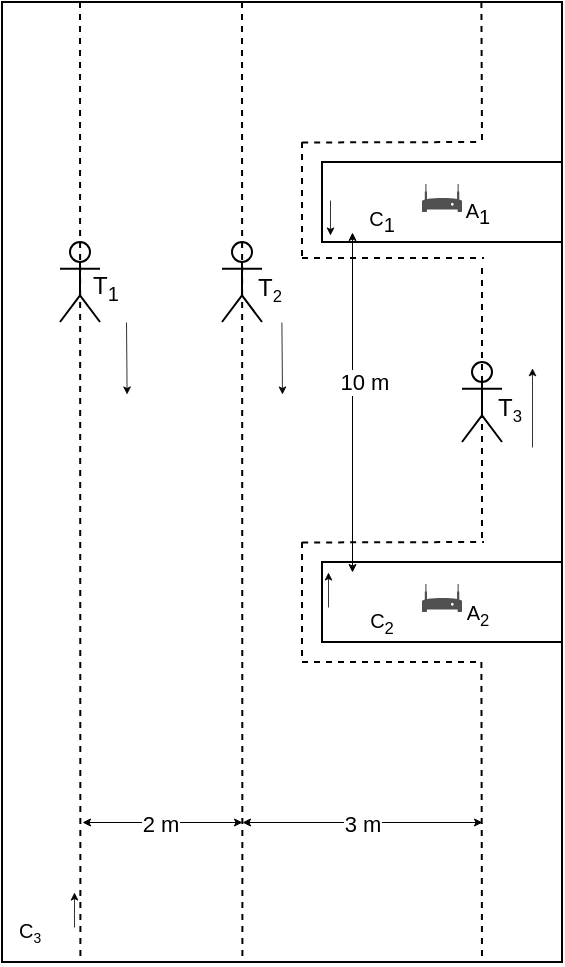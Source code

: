 <mxfile version="20.3.2" type="device"><diagram id="DNpBFHTpIQ_suEtejqBs" name="Page-1"><mxGraphModel dx="618" dy="315" grid="1" gridSize="10" guides="1" tooltips="1" connect="1" arrows="1" fold="1" page="1" pageScale="1" pageWidth="827" pageHeight="1169" math="0" shadow="0"><root><mxCell id="0"/><mxCell id="1" parent="0"/><mxCell id="hPSDTdg6aUk5pvEYdPPT-1" value="" style="rounded=0;whiteSpace=wrap;html=1;" vertex="1" parent="1"><mxGeometry x="320" y="80" width="280" height="480" as="geometry"/></mxCell><mxCell id="hPSDTdg6aUk5pvEYdPPT-2" value="" style="rounded=0;whiteSpace=wrap;html=1;" vertex="1" parent="1"><mxGeometry x="480" y="160" width="120" height="40" as="geometry"/></mxCell><mxCell id="hPSDTdg6aUk5pvEYdPPT-3" value="" style="rounded=0;whiteSpace=wrap;html=1;" vertex="1" parent="1"><mxGeometry x="480" y="360" width="120" height="40" as="geometry"/></mxCell><mxCell id="hPSDTdg6aUk5pvEYdPPT-4" value="" style="shape=umlActor;verticalLabelPosition=bottom;verticalAlign=top;html=1;outlineConnect=0;" vertex="1" parent="1"><mxGeometry x="349" y="200" width="20" height="40" as="geometry"/></mxCell><mxCell id="hPSDTdg6aUk5pvEYdPPT-5" value="" style="shape=umlActor;verticalLabelPosition=bottom;verticalAlign=top;html=1;outlineConnect=0;" vertex="1" parent="1"><mxGeometry x="550" y="260" width="20" height="40" as="geometry"/></mxCell><mxCell id="hPSDTdg6aUk5pvEYdPPT-8" value="" style="shape=image;html=1;verticalAlign=top;verticalLabelPosition=bottom;labelBackgroundColor=#ffffff;imageAspect=0;aspect=fixed;image=https://cdn3.iconfinder.com/data/icons/summertime-6/512/camera-128.png" vertex="1" parent="1"><mxGeometry x="480" y="165" width="30" height="30" as="geometry"/></mxCell><mxCell id="hPSDTdg6aUk5pvEYdPPT-9" value="" style="shape=image;html=1;verticalAlign=top;verticalLabelPosition=bottom;labelBackgroundColor=#ffffff;imageAspect=0;aspect=fixed;image=https://cdn3.iconfinder.com/data/icons/summertime-6/512/camera-128.png" vertex="1" parent="1"><mxGeometry x="480" y="365" width="30" height="30" as="geometry"/></mxCell><mxCell id="hPSDTdg6aUk5pvEYdPPT-10" value="" style="shape=image;html=1;verticalAlign=top;verticalLabelPosition=bottom;labelBackgroundColor=#ffffff;imageAspect=0;aspect=fixed;image=https://cdn3.iconfinder.com/data/icons/summertime-6/512/camera-128.png" vertex="1" parent="1"><mxGeometry x="330" y="520" width="30" height="30" as="geometry"/></mxCell><mxCell id="hPSDTdg6aUk5pvEYdPPT-11" value="" style="shape=umlActor;verticalLabelPosition=bottom;verticalAlign=top;html=1;outlineConnect=0;" vertex="1" parent="1"><mxGeometry x="430" y="200" width="20" height="40" as="geometry"/></mxCell><mxCell id="hPSDTdg6aUk5pvEYdPPT-12" value="" style="endArrow=none;dashed=1;html=1;strokeWidth=1;rounded=0;entryX=0.14;entryY=1;entryDx=0;entryDy=0;entryPerimeter=0;" edge="1" parent="1" target="hPSDTdg6aUk5pvEYdPPT-1"><mxGeometry width="50" height="50" relative="1" as="geometry"><mxPoint x="359" y="80" as="sourcePoint"/><mxPoint x="520" y="450" as="targetPoint"/></mxGeometry></mxCell><mxCell id="hPSDTdg6aUk5pvEYdPPT-13" value="" style="endArrow=none;dashed=1;html=1;strokeWidth=1;rounded=0;entryX=0.14;entryY=1;entryDx=0;entryDy=0;entryPerimeter=0;" edge="1" parent="1"><mxGeometry width="50" height="50" relative="1" as="geometry"><mxPoint x="440" y="80" as="sourcePoint"/><mxPoint x="440.2" y="560" as="targetPoint"/></mxGeometry></mxCell><mxCell id="hPSDTdg6aUk5pvEYdPPT-14" value="" style="endArrow=none;dashed=1;html=1;strokeWidth=1;rounded=0;" edge="1" parent="1"><mxGeometry width="50" height="50" relative="1" as="geometry"><mxPoint x="560" y="213" as="sourcePoint"/><mxPoint x="560" y="350" as="targetPoint"/></mxGeometry></mxCell><mxCell id="hPSDTdg6aUk5pvEYdPPT-17" value="" style="endArrow=none;dashed=1;html=1;strokeWidth=1;rounded=0;exitX=0.536;exitY=0.563;exitDx=0;exitDy=0;exitPerimeter=0;" edge="1" parent="1" source="hPSDTdg6aUk5pvEYdPPT-1"><mxGeometry width="50" height="50" relative="1" as="geometry"><mxPoint x="470" y="280" as="sourcePoint"/><mxPoint x="561" y="350" as="targetPoint"/></mxGeometry></mxCell><mxCell id="hPSDTdg6aUk5pvEYdPPT-18" value="" style="endArrow=none;dashed=1;html=1;strokeWidth=1;rounded=0;" edge="1" parent="1"><mxGeometry width="50" height="50" relative="1" as="geometry"><mxPoint x="470" y="350" as="sourcePoint"/><mxPoint x="470" y="410" as="targetPoint"/></mxGeometry></mxCell><mxCell id="hPSDTdg6aUk5pvEYdPPT-19" value="" style="endArrow=none;dashed=1;html=1;strokeWidth=1;rounded=0;" edge="1" parent="1"><mxGeometry width="50" height="50" relative="1" as="geometry"><mxPoint x="470" y="410" as="sourcePoint"/><mxPoint x="560" y="410" as="targetPoint"/></mxGeometry></mxCell><mxCell id="hPSDTdg6aUk5pvEYdPPT-20" value="" style="endArrow=none;dashed=1;html=1;strokeWidth=1;rounded=0;entryX=0.75;entryY=1;entryDx=0;entryDy=0;" edge="1" parent="1"><mxGeometry width="50" height="50" relative="1" as="geometry"><mxPoint x="559.7" y="410" as="sourcePoint"/><mxPoint x="560.0" y="560" as="targetPoint"/></mxGeometry></mxCell><mxCell id="hPSDTdg6aUk5pvEYdPPT-21" value="" style="endArrow=none;dashed=1;html=1;strokeWidth=1;rounded=0;exitX=0.536;exitY=0.563;exitDx=0;exitDy=0;exitPerimeter=0;" edge="1" parent="1"><mxGeometry width="50" height="50" relative="1" as="geometry"><mxPoint x="470.08" y="150.24" as="sourcePoint"/><mxPoint x="560" y="150" as="targetPoint"/></mxGeometry></mxCell><mxCell id="hPSDTdg6aUk5pvEYdPPT-22" value="" style="endArrow=none;dashed=1;html=1;strokeWidth=1;rounded=0;" edge="1" parent="1"><mxGeometry width="50" height="50" relative="1" as="geometry"><mxPoint x="470" y="150" as="sourcePoint"/><mxPoint x="470" y="210" as="targetPoint"/></mxGeometry></mxCell><mxCell id="hPSDTdg6aUk5pvEYdPPT-23" value="" style="endArrow=none;dashed=1;html=1;strokeWidth=1;rounded=0;" edge="1" parent="1"><mxGeometry width="50" height="50" relative="1" as="geometry"><mxPoint x="470" y="208" as="sourcePoint"/><mxPoint x="561" y="208" as="targetPoint"/></mxGeometry></mxCell><mxCell id="hPSDTdg6aUk5pvEYdPPT-24" value="" style="endArrow=none;dashed=1;html=1;strokeWidth=1;rounded=0;" edge="1" parent="1"><mxGeometry width="50" height="50" relative="1" as="geometry"><mxPoint x="559.7" y="80" as="sourcePoint"/><mxPoint x="560" y="150" as="targetPoint"/></mxGeometry></mxCell><mxCell id="hPSDTdg6aUk5pvEYdPPT-25" value="" style="endArrow=classic;startArrow=classic;html=1;rounded=0;strokeWidth=0.5;endSize=3;startSize=3;" edge="1" parent="1"><mxGeometry width="50" height="50" relative="1" as="geometry"><mxPoint x="360" y="490" as="sourcePoint"/><mxPoint x="440" y="490" as="targetPoint"/></mxGeometry></mxCell><mxCell id="hPSDTdg6aUk5pvEYdPPT-27" value="2 m" style="edgeLabel;html=1;align=center;verticalAlign=middle;resizable=0;points=[];" vertex="1" connectable="0" parent="hPSDTdg6aUk5pvEYdPPT-25"><mxGeometry x="-0.247" y="-1" relative="1" as="geometry"><mxPoint x="9" as="offset"/></mxGeometry></mxCell><mxCell id="hPSDTdg6aUk5pvEYdPPT-26" value="" style="endArrow=classic;startArrow=classic;html=1;strokeWidth=0.5;startSize=3;endSize=3;rounded=0;" edge="1" parent="1"><mxGeometry width="50" height="50" relative="1" as="geometry"><mxPoint x="440" y="490" as="sourcePoint"/><mxPoint x="560" y="490" as="targetPoint"/></mxGeometry></mxCell><mxCell id="hPSDTdg6aUk5pvEYdPPT-28" value="3 m" style="edgeLabel;html=1;align=center;verticalAlign=middle;resizable=0;points=[];" vertex="1" connectable="0" parent="hPSDTdg6aUk5pvEYdPPT-26"><mxGeometry x="-0.124" y="-1" relative="1" as="geometry"><mxPoint x="7" as="offset"/></mxGeometry></mxCell><mxCell id="hPSDTdg6aUk5pvEYdPPT-29" value="T&lt;sub&gt;1&lt;/sub&gt;" style="text;html=1;strokeColor=none;fillColor=none;align=center;verticalAlign=middle;whiteSpace=wrap;rounded=0;" vertex="1" parent="1"><mxGeometry x="362" y="218" width="20" height="10" as="geometry"/></mxCell><mxCell id="hPSDTdg6aUk5pvEYdPPT-30" value="T&lt;span style=&quot;font-size: 10px;&quot;&gt;&lt;sub&gt;2&lt;/sub&gt;&lt;/span&gt;" style="text;html=1;strokeColor=none;fillColor=none;align=center;verticalAlign=middle;whiteSpace=wrap;rounded=0;" vertex="1" parent="1"><mxGeometry x="444" y="218" width="20" height="10" as="geometry"/></mxCell><mxCell id="hPSDTdg6aUk5pvEYdPPT-31" value="T&lt;span style=&quot;font-size: 10px;&quot;&gt;&lt;sub&gt;3&lt;/sub&gt;&lt;/span&gt;" style="text;html=1;strokeColor=none;fillColor=none;align=center;verticalAlign=middle;whiteSpace=wrap;rounded=0;" vertex="1" parent="1"><mxGeometry x="564" y="278" width="20" height="10" as="geometry"/></mxCell><mxCell id="hPSDTdg6aUk5pvEYdPPT-32" value="A&lt;span style=&quot;font-size: 10px;&quot;&gt;&lt;sub style=&quot;font-size: 10px;&quot;&gt;1&lt;/sub&gt;&lt;/span&gt;" style="text;html=1;strokeColor=none;fillColor=none;align=center;verticalAlign=middle;whiteSpace=wrap;rounded=0;fontSize=10;" vertex="1" parent="1"><mxGeometry x="548" y="181" width="20" height="10" as="geometry"/></mxCell><mxCell id="hPSDTdg6aUk5pvEYdPPT-36" value="C&lt;sub style=&quot;font-size: 10px;&quot;&gt;1&lt;/sub&gt;" style="text;html=1;strokeColor=none;fillColor=none;align=center;verticalAlign=middle;whiteSpace=wrap;rounded=0;fontSize=10;" vertex="1" parent="1"><mxGeometry x="500" y="185" width="20" height="10" as="geometry"/></mxCell><mxCell id="hPSDTdg6aUk5pvEYdPPT-37" value="C&lt;sub&gt;2&lt;/sub&gt;" style="text;html=1;strokeColor=none;fillColor=none;align=center;verticalAlign=middle;whiteSpace=wrap;rounded=0;fontSize=10;" vertex="1" parent="1"><mxGeometry x="500" y="385" width="20" height="10" as="geometry"/></mxCell><mxCell id="hPSDTdg6aUk5pvEYdPPT-38" value="C&lt;span style=&quot;font-size: 8.333px;&quot;&gt;&lt;sub&gt;3&lt;/sub&gt;&lt;/span&gt;" style="text;html=1;strokeColor=none;fillColor=none;align=center;verticalAlign=middle;whiteSpace=wrap;rounded=0;fontSize=10;" vertex="1" parent="1"><mxGeometry x="325" y="540" width="18" height="10" as="geometry"/></mxCell><mxCell id="hPSDTdg6aUk5pvEYdPPT-39" value="" style="sketch=0;pointerEvents=1;shadow=0;dashed=0;html=1;strokeColor=none;fillColor=#505050;labelPosition=center;verticalLabelPosition=bottom;verticalAlign=top;outlineConnect=0;align=center;shape=mxgraph.office.devices.modem;fontSize=10;" vertex="1" parent="1"><mxGeometry x="530" y="171" width="20" height="14" as="geometry"/></mxCell><mxCell id="hPSDTdg6aUk5pvEYdPPT-40" value="A&lt;sub&gt;2&lt;/sub&gt;" style="text;html=1;strokeColor=none;fillColor=none;align=center;verticalAlign=middle;whiteSpace=wrap;rounded=0;fontSize=10;" vertex="1" parent="1"><mxGeometry x="548" y="381" width="20" height="10" as="geometry"/></mxCell><mxCell id="hPSDTdg6aUk5pvEYdPPT-41" value="" style="sketch=0;pointerEvents=1;shadow=0;dashed=0;html=1;strokeColor=none;fillColor=#505050;labelPosition=center;verticalLabelPosition=bottom;verticalAlign=top;outlineConnect=0;align=center;shape=mxgraph.office.devices.modem;fontSize=10;" vertex="1" parent="1"><mxGeometry x="530" y="371" width="20" height="14" as="geometry"/></mxCell><mxCell id="hPSDTdg6aUk5pvEYdPPT-42" value="" style="endArrow=classic;startArrow=classic;html=1;strokeWidth=0.5;startSize=3;endSize=3;rounded=0;" edge="1" parent="1" source="hPSDTdg6aUk5pvEYdPPT-8" target="hPSDTdg6aUk5pvEYdPPT-9"><mxGeometry width="50" height="50" relative="1" as="geometry"><mxPoint x="450" y="500" as="sourcePoint"/><mxPoint x="570" y="500" as="targetPoint"/></mxGeometry></mxCell><mxCell id="hPSDTdg6aUk5pvEYdPPT-43" value="10 m" style="edgeLabel;html=1;align=center;verticalAlign=middle;resizable=0;points=[];" vertex="1" connectable="0" parent="hPSDTdg6aUk5pvEYdPPT-42"><mxGeometry x="-0.124" y="-1" relative="1" as="geometry"><mxPoint x="7" as="offset"/></mxGeometry></mxCell><mxCell id="hPSDTdg6aUk5pvEYdPPT-44" value="" style="endArrow=classic;html=1;rounded=0;strokeWidth=0.4;fontSize=10;startSize=3;endSize=3;" edge="1" parent="1"><mxGeometry width="50" height="50" relative="1" as="geometry"><mxPoint x="459.7" y="240" as="sourcePoint"/><mxPoint x="460" y="276" as="targetPoint"/></mxGeometry></mxCell><mxCell id="hPSDTdg6aUk5pvEYdPPT-45" value="" style="endArrow=classic;html=1;rounded=0;strokeWidth=0.4;fontSize=10;startSize=3;endSize=3;" edge="1" parent="1"><mxGeometry width="50" height="50" relative="1" as="geometry"><mxPoint x="382.0" y="240" as="sourcePoint"/><mxPoint x="382.3" y="276.0" as="targetPoint"/></mxGeometry></mxCell><mxCell id="hPSDTdg6aUk5pvEYdPPT-46" value="" style="endArrow=classic;html=1;rounded=0;strokeWidth=0.4;fontSize=10;startSize=3;endSize=3;entryX=1;entryY=0.381;entryDx=0;entryDy=0;entryPerimeter=0;" edge="1" parent="1"><mxGeometry width="50" height="50" relative="1" as="geometry"><mxPoint x="585" y="302.5" as="sourcePoint"/><mxPoint x="585.0" y="262.88" as="targetPoint"/></mxGeometry></mxCell><mxCell id="hPSDTdg6aUk5pvEYdPPT-47" value="" style="endArrow=none;html=1;rounded=0;strokeWidth=0.4;fontSize=10;startSize=3;endSize=3;strokeColor=default;endFill=0;startArrow=classic;startFill=1;" edge="1" parent="1"><mxGeometry width="50" height="50" relative="1" as="geometry"><mxPoint x="484.0" y="196.5" as="sourcePoint"/><mxPoint x="484" y="179" as="targetPoint"/></mxGeometry></mxCell><mxCell id="hPSDTdg6aUk5pvEYdPPT-48" value="" style="endArrow=classic;html=1;rounded=0;strokeWidth=0.4;fontSize=10;startSize=3;endSize=3;strokeColor=default;endFill=1;startArrow=none;startFill=0;" edge="1" parent="1"><mxGeometry width="50" height="50" relative="1" as="geometry"><mxPoint x="483" y="382.5" as="sourcePoint"/><mxPoint x="483" y="365.0" as="targetPoint"/></mxGeometry></mxCell><mxCell id="hPSDTdg6aUk5pvEYdPPT-49" value="" style="endArrow=classic;html=1;rounded=0;strokeWidth=0.4;fontSize=10;startSize=3;endSize=3;strokeColor=default;endFill=1;startArrow=none;startFill=0;" edge="1" parent="1"><mxGeometry width="50" height="50" relative="1" as="geometry"><mxPoint x="356" y="542.5" as="sourcePoint"/><mxPoint x="356" y="525" as="targetPoint"/></mxGeometry></mxCell><mxCell id="hPSDTdg6aUk5pvEYdPPT-50" value="" style="shape=image;html=1;verticalAlign=top;verticalLabelPosition=bottom;labelBackgroundColor=#ffffff;imageAspect=0;aspect=fixed;image=https://cdn1.iconfinder.com/data/icons/ionicons-fill-vol-2/512/wifi-128.png;fontSize=10;" vertex="1" parent="1"><mxGeometry x="536" y="166" width="8" height="8" as="geometry"/></mxCell><mxCell id="hPSDTdg6aUk5pvEYdPPT-51" value="" style="shape=image;html=1;verticalAlign=top;verticalLabelPosition=bottom;labelBackgroundColor=#ffffff;imageAspect=0;aspect=fixed;image=https://cdn1.iconfinder.com/data/icons/ionicons-fill-vol-2/512/wifi-128.png;fontSize=10;rotation=-179;" vertex="1" parent="1"><mxGeometry x="536" y="188" width="8" height="8" as="geometry"/></mxCell><mxCell id="hPSDTdg6aUk5pvEYdPPT-52" value="" style="shape=image;html=1;verticalAlign=top;verticalLabelPosition=bottom;labelBackgroundColor=#ffffff;imageAspect=0;aspect=fixed;image=https://cdn1.iconfinder.com/data/icons/ionicons-fill-vol-2/512/wifi-128.png;fontSize=10;" vertex="1" parent="1"><mxGeometry x="536" y="366" width="8" height="8" as="geometry"/></mxCell><mxCell id="hPSDTdg6aUk5pvEYdPPT-53" value="" style="shape=image;html=1;verticalAlign=top;verticalLabelPosition=bottom;labelBackgroundColor=#ffffff;imageAspect=0;aspect=fixed;image=https://cdn1.iconfinder.com/data/icons/ionicons-fill-vol-2/512/wifi-128.png;fontSize=10;rotation=-179;" vertex="1" parent="1"><mxGeometry x="536" y="388" width="8" height="8" as="geometry"/></mxCell></root></mxGraphModel></diagram></mxfile>